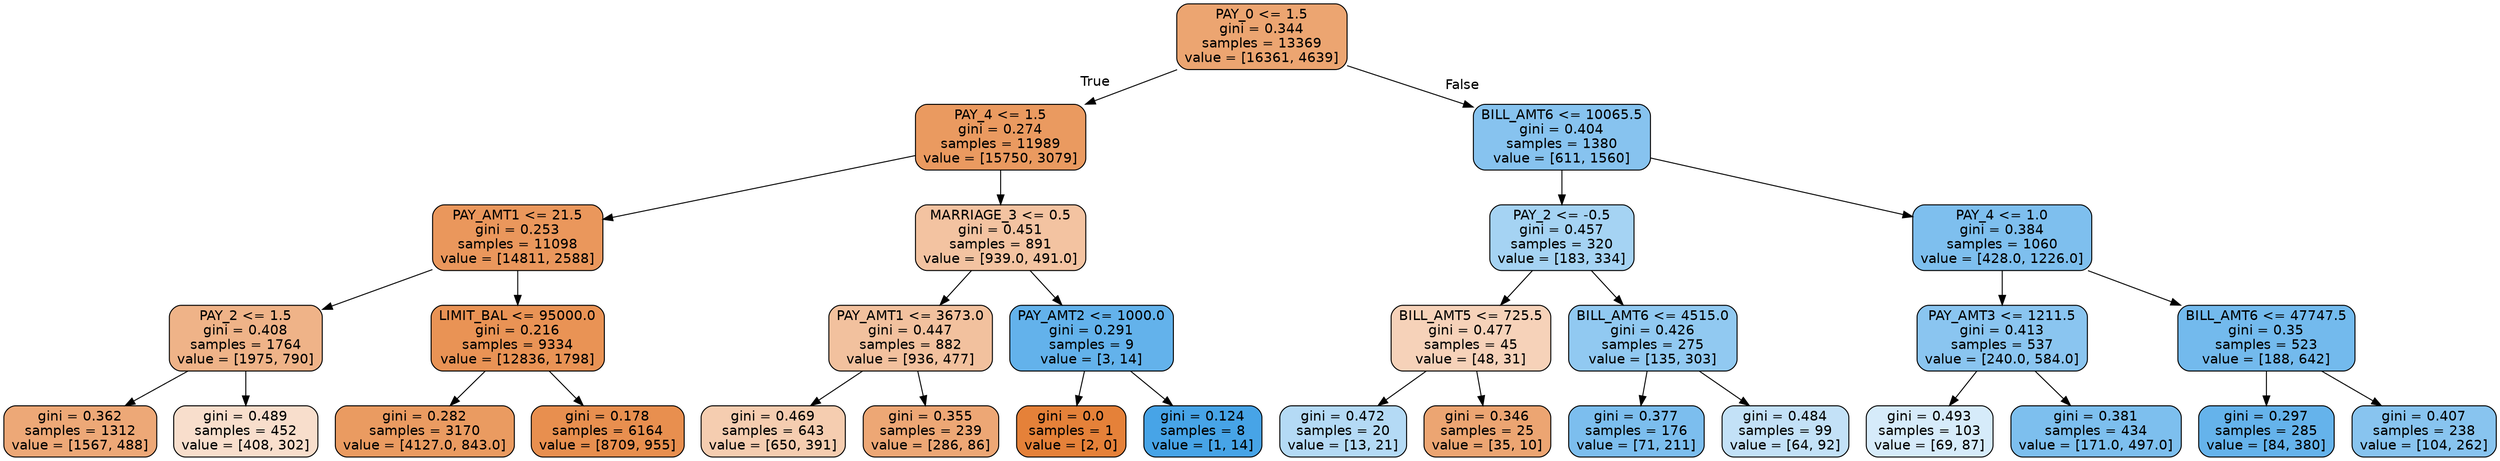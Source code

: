 digraph Tree {
node [shape=box, style="filled, rounded", color="black", fontname="helvetica"] ;
edge [fontname="helvetica"] ;
0 [label="PAY_0 <= 1.5\ngini = 0.344\nsamples = 13369\nvalue = [16361, 4639]", fillcolor="#eca571"] ;
1 [label="PAY_4 <= 1.5\ngini = 0.274\nsamples = 11989\nvalue = [15750, 3079]", fillcolor="#ea9a60"] ;
0 -> 1 [labeldistance=2.5, labelangle=45, headlabel="True"] ;
2 [label="PAY_AMT1 <= 21.5\ngini = 0.253\nsamples = 11098\nvalue = [14811, 2588]", fillcolor="#ea975c"] ;
1 -> 2 ;
3 [label="PAY_2 <= 1.5\ngini = 0.408\nsamples = 1764\nvalue = [1975, 790]", fillcolor="#efb388"] ;
2 -> 3 ;
4 [label="gini = 0.362\nsamples = 1312\nvalue = [1567, 488]", fillcolor="#eda877"] ;
3 -> 4 ;
5 [label="gini = 0.489\nsamples = 452\nvalue = [408, 302]", fillcolor="#f8decc"] ;
3 -> 5 ;
6 [label="LIMIT_BAL <= 95000.0\ngini = 0.216\nsamples = 9334\nvalue = [12836, 1798]", fillcolor="#e99355"] ;
2 -> 6 ;
7 [label="gini = 0.282\nsamples = 3170\nvalue = [4127.0, 843.0]", fillcolor="#ea9b61"] ;
6 -> 7 ;
8 [label="gini = 0.178\nsamples = 6164\nvalue = [8709, 955]", fillcolor="#e88f4f"] ;
6 -> 8 ;
9 [label="MARRIAGE_3 <= 0.5\ngini = 0.451\nsamples = 891\nvalue = [939.0, 491.0]", fillcolor="#f3c3a1"] ;
1 -> 9 ;
10 [label="PAY_AMT1 <= 3673.0\ngini = 0.447\nsamples = 882\nvalue = [936, 477]", fillcolor="#f2c19e"] ;
9 -> 10 ;
11 [label="gini = 0.469\nsamples = 643\nvalue = [650, 391]", fillcolor="#f5cdb0"] ;
10 -> 11 ;
12 [label="gini = 0.355\nsamples = 239\nvalue = [286, 86]", fillcolor="#eda775"] ;
10 -> 12 ;
13 [label="PAY_AMT2 <= 1000.0\ngini = 0.291\nsamples = 9\nvalue = [3, 14]", fillcolor="#63b2eb"] ;
9 -> 13 ;
14 [label="gini = 0.0\nsamples = 1\nvalue = [2, 0]", fillcolor="#e58139"] ;
13 -> 14 ;
15 [label="gini = 0.124\nsamples = 8\nvalue = [1, 14]", fillcolor="#47a4e7"] ;
13 -> 15 ;
16 [label="BILL_AMT6 <= 10065.5\ngini = 0.404\nsamples = 1380\nvalue = [611, 1560]", fillcolor="#87c3ef"] ;
0 -> 16 [labeldistance=2.5, labelangle=-45, headlabel="False"] ;
17 [label="PAY_2 <= -0.5\ngini = 0.457\nsamples = 320\nvalue = [183, 334]", fillcolor="#a5d3f3"] ;
16 -> 17 ;
18 [label="BILL_AMT5 <= 725.5\ngini = 0.477\nsamples = 45\nvalue = [48, 31]", fillcolor="#f6d2b9"] ;
17 -> 18 ;
19 [label="gini = 0.472\nsamples = 20\nvalue = [13, 21]", fillcolor="#b4daf5"] ;
18 -> 19 ;
20 [label="gini = 0.346\nsamples = 25\nvalue = [35, 10]", fillcolor="#eca572"] ;
18 -> 20 ;
21 [label="BILL_AMT6 <= 4515.0\ngini = 0.426\nsamples = 275\nvalue = [135, 303]", fillcolor="#91c9f1"] ;
17 -> 21 ;
22 [label="gini = 0.377\nsamples = 176\nvalue = [71, 211]", fillcolor="#7cbeee"] ;
21 -> 22 ;
23 [label="gini = 0.484\nsamples = 99\nvalue = [64, 92]", fillcolor="#c3e1f7"] ;
21 -> 23 ;
24 [label="PAY_4 <= 1.0\ngini = 0.384\nsamples = 1060\nvalue = [428.0, 1226.0]", fillcolor="#7ebfee"] ;
16 -> 24 ;
25 [label="PAY_AMT3 <= 1211.5\ngini = 0.413\nsamples = 537\nvalue = [240.0, 584.0]", fillcolor="#8ac5f0"] ;
24 -> 25 ;
26 [label="gini = 0.493\nsamples = 103\nvalue = [69, 87]", fillcolor="#d6ebfa"] ;
25 -> 26 ;
27 [label="gini = 0.381\nsamples = 434\nvalue = [171.0, 497.0]", fillcolor="#7dbfee"] ;
25 -> 27 ;
28 [label="BILL_AMT6 <= 47747.5\ngini = 0.35\nsamples = 523\nvalue = [188, 642]", fillcolor="#73baed"] ;
24 -> 28 ;
29 [label="gini = 0.297\nsamples = 285\nvalue = [84, 380]", fillcolor="#65b3eb"] ;
28 -> 29 ;
30 [label="gini = 0.407\nsamples = 238\nvalue = [104, 262]", fillcolor="#88c4ef"] ;
28 -> 30 ;
}